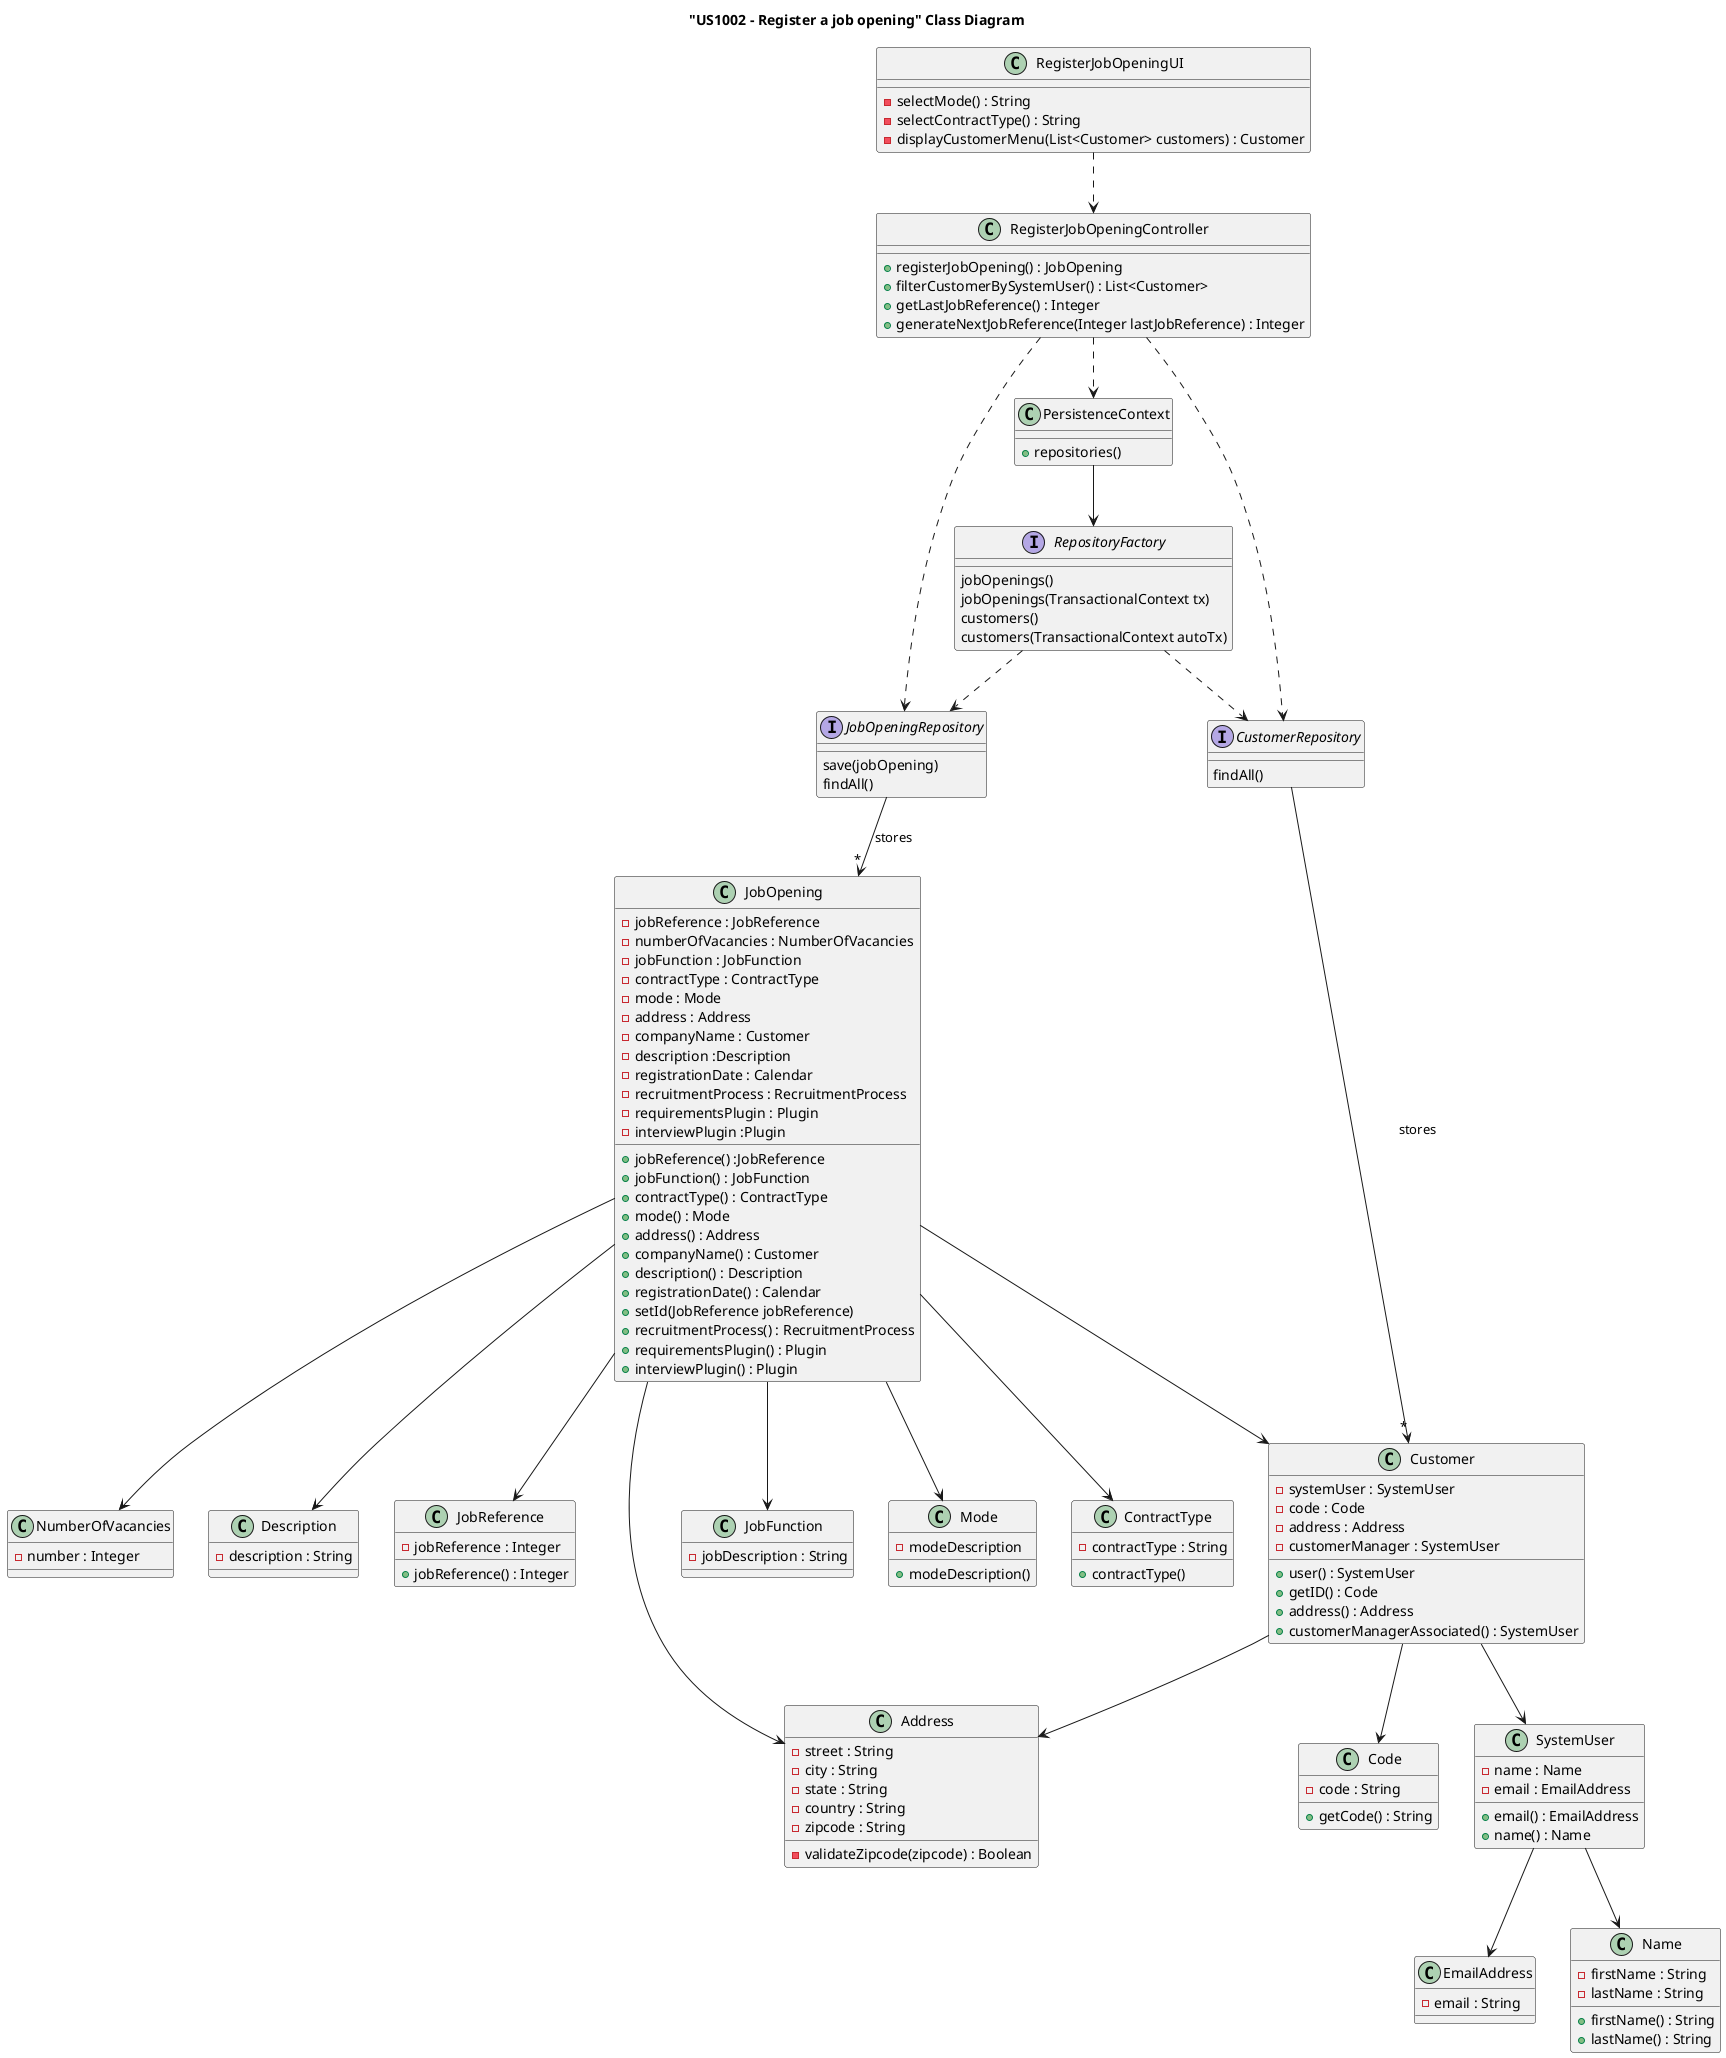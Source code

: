 @startuml

title "US1002 - Register a job opening" Class Diagram


class JobOpening {
-jobReference : JobReference
-numberOfVacancies : NumberOfVacancies
-jobFunction : JobFunction
-contractType : ContractType
-mode : Mode
-address : Address
-companyName : Customer
-description :Description
-registrationDate : Calendar
-recruitmentProcess : RecruitmentProcess
-requirementsPlugin : Plugin
-interviewPlugin :Plugin

+jobReference() :JobReference
+jobFunction() : JobFunction
+contractType() : ContractType
+mode() : Mode
+address() : Address
+companyName() : Customer
+description() : Description
+registrationDate() : Calendar
+setId(JobReference jobReference)
+recruitmentProcess() : RecruitmentProcess
+requirementsPlugin() : Plugin
+interviewPlugin() : Plugin
}

class JobFunction{
-jobDescription : String
}

class NumberOfVacancies{
-number : Integer
}

class Description{
-description : String
}

class JobReference{
-jobReference : Integer
+jobReference() : Integer
}

class Address{
-street : String
-city : String
-state : String
-country : String
-zipcode : String

-validateZipcode(zipcode) : Boolean
}

class Address{}

class Customer{
-systemUser : SystemUser
-code : Code
-address : Address
-customerManager : SystemUser

+user() : SystemUser
+getID() : Code
+address() : Address
+customerManagerAssociated() : SystemUser
}

class EmailAddress{
-email : String

}

class Name{
-firstName : String
-lastName : String
+firstName() : String
+lastName() : String
}

class Code{
-code : String
+getCode() : String
}


class SystemUser{
-name : Name
-email : EmailAddress

+email() : EmailAddress
+name() : Name
}

class Mode{
-modeDescription
+modeDescription()
}

class ContractType{
-contractType : String
+contractType()


}
class RegisterJobOpeningUI{
- selectMode() : String
- selectContractType() : String
- displayCustomerMenu(List<Customer> customers) : Customer

}

class PersistenceContext{
+repositories()
}

interface RepositoryFactory{
jobOpenings()
jobOpenings(TransactionalContext tx)
customers()
customers(TransactionalContext autoTx)
}

class RegisterJobOpeningController{
+registerJobOpening() : JobOpening
+filterCustomerBySystemUser() : List<Customer>
+getLastJobReference() : Integer
+generateNextJobReference(Integer lastJobReference) : Integer

}


interface CustomerRepository{
findAll()
}

interface JobOpeningRepository{
save(jobOpening)
findAll()
}

SystemUser --> Name
Customer --> Address
JobOpening --> Address
JobOpening --> Mode
JobOpening --> ContractType
JobOpening --> Customer
JobOpening --> JobFunction
JobOpening --> JobReference
JobOpening --> Description
JobOpening --> NumberOfVacancies

SystemUser --> EmailAddress
Customer --> Code
Customer --> SystemUser

RegisterJobOpeningUI ..> RegisterJobOpeningController

RegisterJobOpeningController ..> JobOpeningRepository
RegisterJobOpeningController ..> CustomerRepository

JobOpeningRepository --> "*" JobOpening :stores
CustomerRepository --> "*" Customer :stores

RegisterJobOpeningController ..> PersistenceContext

PersistenceContext --> RepositoryFactory


RepositoryFactory ..> JobOpeningRepository
RepositoryFactory  ..> CustomerRepository
@enduml